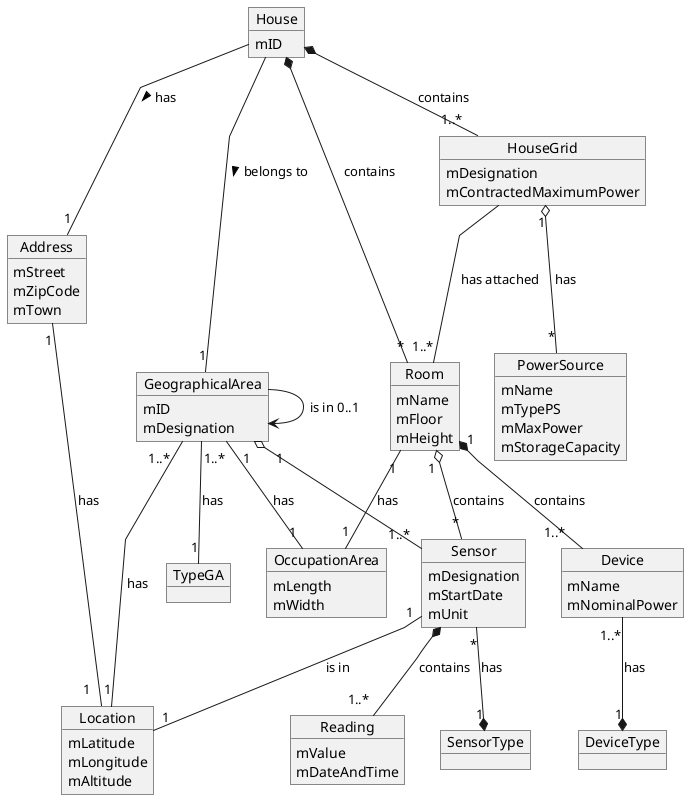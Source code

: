 @startuml
skinparam linetype polyline

object House{
mID
}

object Address {
mStreet
mZipCode
mTown
}

object GeographicalArea{
mID
mDesignation
}

object Location{
mLatitude
mLongitude
mAltitude
}

object TypeGA


object OccupationArea{
mLength
mWidth
}


object Room{
mName
mFloor
mHeight
}


object Sensor{
mDesignation
mStartDate
mUnit
}

object SensorType

object HouseGrid {
mDesignation
mContractedMaximumPower
}

object Reading{
mValue
mDateAndTime
}

object Device {
mName
mNominalPower
}

object DeviceType

object PowerSource{
mName
mTypePS
mMaxPower
mStorageCapacity
}


House -- "1" GeographicalArea: > belongs to
House -- "1" Address: has >
House *-- "1..*" HouseGrid: contains
HouseGrid -- "1..*" Room: has attached
House *-- "*" Room: contains

Address "1" -- "1   " Location: has

GeographicalArea ->  GeographicalArea: is in 0..1
GeographicalArea "1..*"-- "1" TypeGA: has
GeographicalArea"   1" o-- "1..* " Sensor
GeographicalArea "   1"-- "    1" OccupationArea: has
GeographicalArea "1..*  "-- "1" Location: has

Room "1 " o-- "*" Sensor: contains
Room "1"*-- "1..*  "Device: contains
Room "1"-- "1" OccupationArea: has


Sensor *-- "1..*  "Reading: contains
Sensor "*" --* "1" SensorType: has
Sensor "1" -- "1" Location: is in

HouseGrid "1" o--  "*" PowerSource: has

Device "1..*" --* "1" DeviceType: has



@enduml